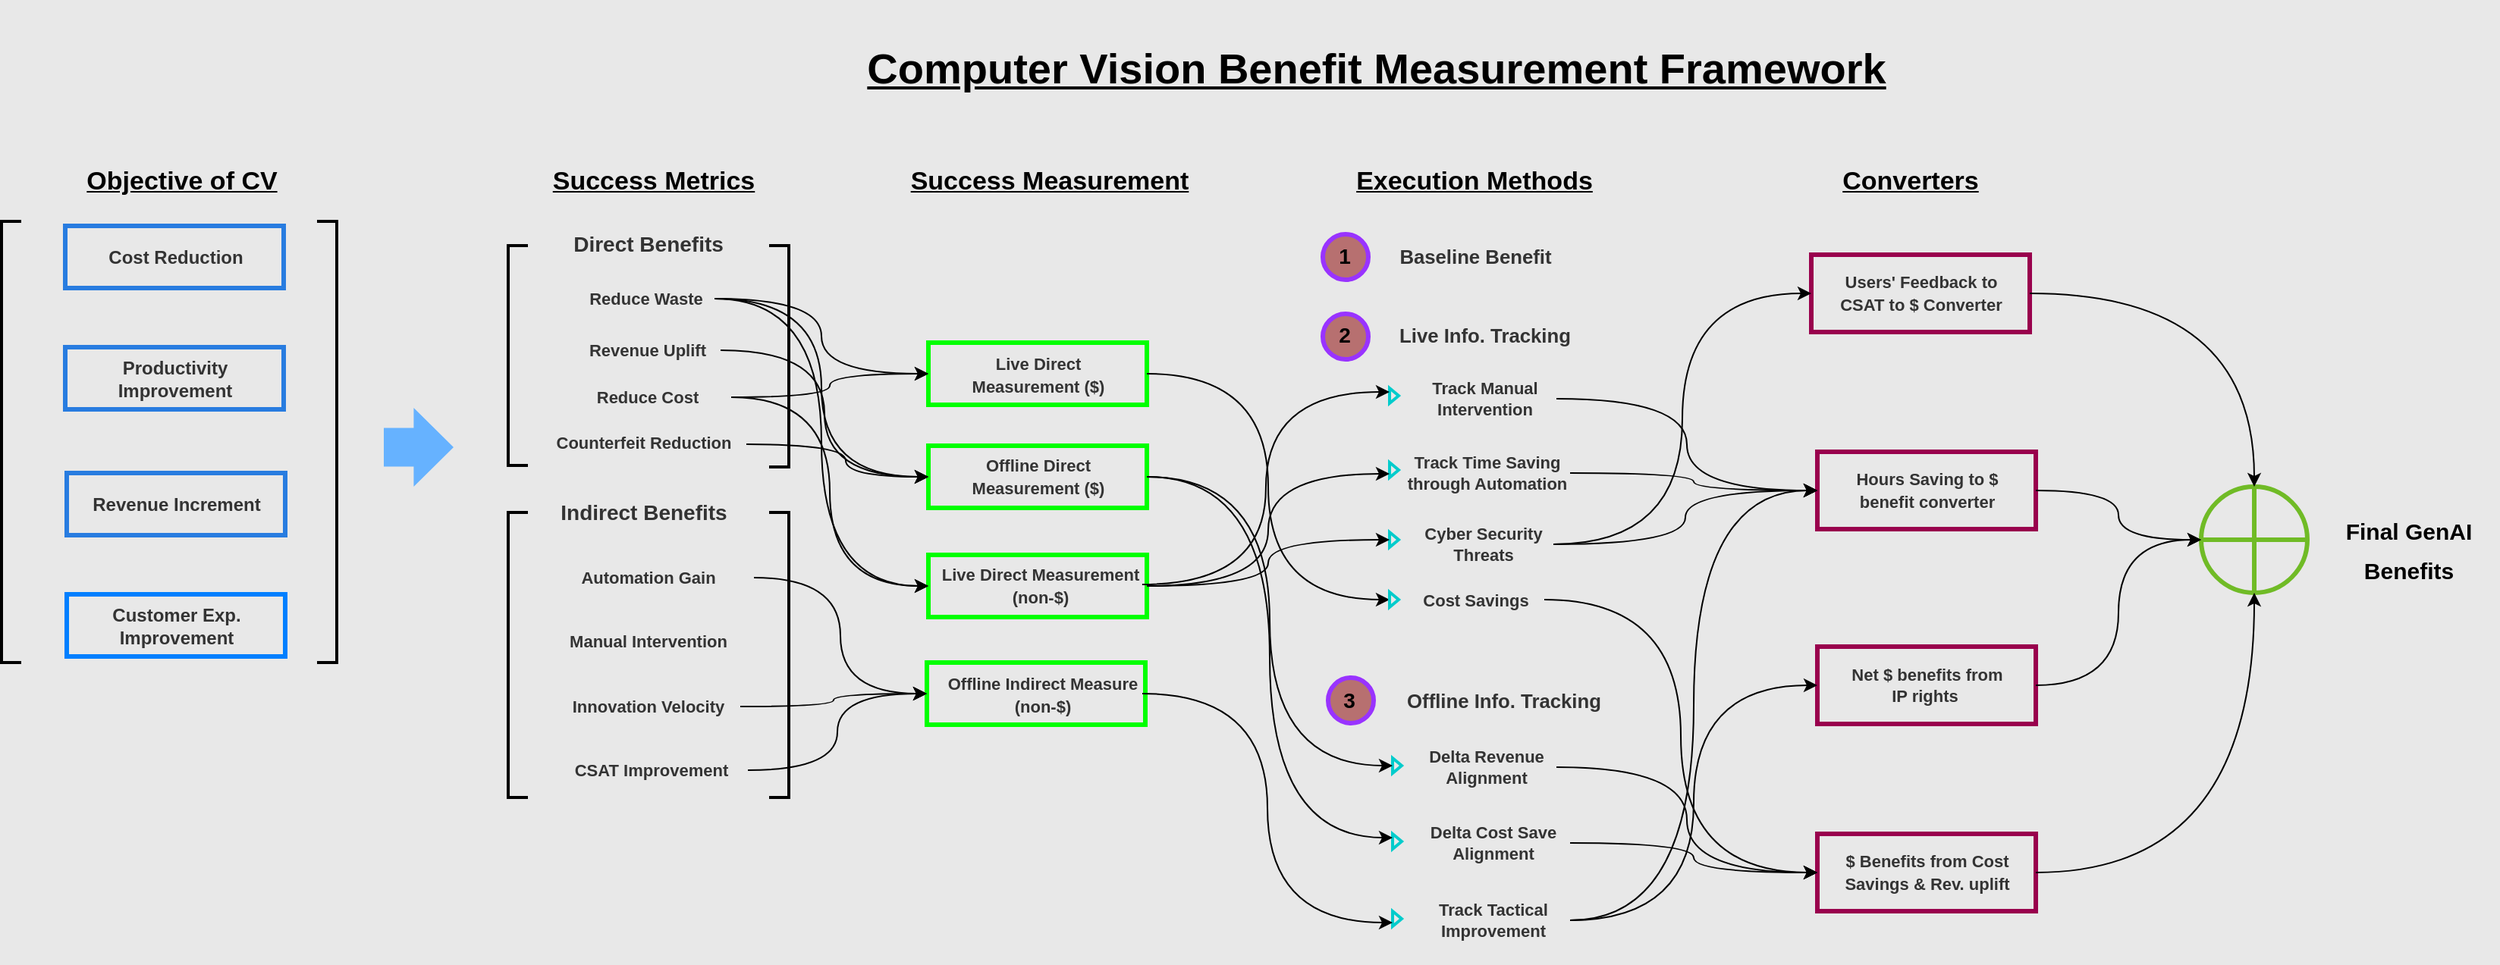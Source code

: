 <mxfile version="28.2.0">
  <diagram name="Page-1" id="OKO1WNVuiHA24uirFd6W">
    <mxGraphModel dx="868" dy="455" grid="0" gridSize="10" guides="1" tooltips="1" connect="1" arrows="1" fold="1" page="1" pageScale="1" pageWidth="4681" pageHeight="3300" background="#E8E8E8" math="0" shadow="0">
      <root>
        <mxCell id="0" />
        <mxCell id="1" parent="0" />
        <mxCell id="Pjm44x9L5e39kdIj_LCA-42" value="" style="rounded=0;whiteSpace=wrap;html=1;fillColor=none;strokeColor=light-dark(#00FF00,#008F00);strokeWidth=3;" parent="1" vertex="1">
          <mxGeometry x="679" y="1675" width="144" height="41" as="geometry" />
        </mxCell>
        <mxCell id="Pjm44x9L5e39kdIj_LCA-7" value="" style="group" parent="1" vertex="1" connectable="0">
          <mxGeometry x="110" y="1598" width="144" height="41" as="geometry" />
        </mxCell>
        <mxCell id="Pjm44x9L5e39kdIj_LCA-1" value="" style="rounded=0;whiteSpace=wrap;html=1;fillColor=none;strokeColor=light-dark(#287ce0, #008F00);strokeWidth=3;" parent="Pjm44x9L5e39kdIj_LCA-7" vertex="1">
          <mxGeometry width="144" height="41" as="geometry" />
        </mxCell>
        <mxCell id="Pjm44x9L5e39kdIj_LCA-3" value="&lt;h4&gt;&lt;font style=&quot;color: rgb(51, 51, 51);&quot;&gt;&lt;b&gt;Cost Reduction&lt;/b&gt;&lt;/font&gt;&lt;/h4&gt;" style="text;html=1;align=center;verticalAlign=middle;whiteSpace=wrap;rounded=0;" parent="Pjm44x9L5e39kdIj_LCA-7" vertex="1">
          <mxGeometry x="10" y="5.5" width="125.5" height="30" as="geometry" />
        </mxCell>
        <mxCell id="Pjm44x9L5e39kdIj_LCA-8" value="" style="group" parent="1" vertex="1" connectable="0">
          <mxGeometry x="110" y="1678" width="144" height="41" as="geometry" />
        </mxCell>
        <mxCell id="Pjm44x9L5e39kdIj_LCA-5" value="" style="rounded=0;whiteSpace=wrap;html=1;fillColor=none;strokeColor=light-dark(#287ce0, #008F00);strokeWidth=3;" parent="Pjm44x9L5e39kdIj_LCA-8" vertex="1">
          <mxGeometry width="144" height="41" as="geometry" />
        </mxCell>
        <mxCell id="Pjm44x9L5e39kdIj_LCA-6" value="&lt;h4&gt;&lt;font style=&quot;color: rgb(51, 51, 51);&quot;&gt;&lt;b style=&quot;&quot;&gt;Productivity Improvement&lt;/b&gt;&lt;/font&gt;&lt;/h4&gt;" style="text;html=1;align=center;verticalAlign=middle;whiteSpace=wrap;rounded=0;" parent="Pjm44x9L5e39kdIj_LCA-8" vertex="1">
          <mxGeometry x="15.5" y="5.5" width="113" height="30" as="geometry" />
        </mxCell>
        <mxCell id="Pjm44x9L5e39kdIj_LCA-12" value="" style="group" parent="1" vertex="1" connectable="0">
          <mxGeometry x="111" y="1761" width="144" height="41" as="geometry" />
        </mxCell>
        <mxCell id="Pjm44x9L5e39kdIj_LCA-13" value="" style="rounded=0;whiteSpace=wrap;html=1;fillColor=none;strokeColor=light-dark(#287ce0, #008F00);strokeWidth=3;" parent="Pjm44x9L5e39kdIj_LCA-12" vertex="1">
          <mxGeometry width="144" height="41" as="geometry" />
        </mxCell>
        <mxCell id="Pjm44x9L5e39kdIj_LCA-14" value="&lt;h4&gt;&lt;font style=&quot;color: rgb(51, 51, 51);&quot;&gt;&lt;b style=&quot;&quot;&gt;Revenue Increment&lt;/b&gt;&lt;/font&gt;&lt;/h4&gt;" style="text;html=1;align=center;verticalAlign=middle;whiteSpace=wrap;rounded=0;" parent="Pjm44x9L5e39kdIj_LCA-12" vertex="1">
          <mxGeometry x="15.5" y="5.5" width="113" height="30" as="geometry" />
        </mxCell>
        <mxCell id="Pjm44x9L5e39kdIj_LCA-15" value="" style="group" parent="1" vertex="1" connectable="0">
          <mxGeometry x="111" y="1841" width="144" height="41" as="geometry" />
        </mxCell>
        <mxCell id="Pjm44x9L5e39kdIj_LCA-16" value="" style="rounded=0;whiteSpace=wrap;html=1;fillColor=none;strokeColor=light-dark(#007FFF,#008F00);strokeWidth=3;" parent="Pjm44x9L5e39kdIj_LCA-15" vertex="1">
          <mxGeometry width="144" height="41" as="geometry" />
        </mxCell>
        <mxCell id="Pjm44x9L5e39kdIj_LCA-17" value="&lt;h4&gt;&lt;font style=&quot;color: rgb(51, 51, 51);&quot;&gt;&lt;b style=&quot;&quot;&gt;Customer Exp. Improvement&lt;/b&gt;&lt;/font&gt;&lt;/h4&gt;" style="text;html=1;align=center;verticalAlign=middle;whiteSpace=wrap;rounded=0;" parent="Pjm44x9L5e39kdIj_LCA-15" vertex="1">
          <mxGeometry x="15.5" y="5.5" width="113" height="30" as="geometry" />
        </mxCell>
        <mxCell id="Pjm44x9L5e39kdIj_LCA-18" value="" style="strokeWidth=2;html=1;shape=mxgraph.flowchart.annotation_1;align=left;pointerEvents=1;" parent="1" vertex="1">
          <mxGeometry x="68" y="1595" width="13" height="291" as="geometry" />
        </mxCell>
        <mxCell id="Pjm44x9L5e39kdIj_LCA-20" value="" style="strokeWidth=2;html=1;shape=mxgraph.flowchart.annotation_1;align=left;pointerEvents=1;direction=west;" parent="1" vertex="1">
          <mxGeometry x="276" y="1595" width="13" height="291" as="geometry" />
        </mxCell>
        <mxCell id="Pjm44x9L5e39kdIj_LCA-22" value="&lt;b&gt;Objective of CV&lt;/b&gt;" style="text;html=1;align=center;verticalAlign=middle;whiteSpace=wrap;rounded=0;fontSize=17;fontStyle=4" parent="1" vertex="1">
          <mxGeometry x="83" y="1554" width="208" height="30" as="geometry" />
        </mxCell>
        <mxCell id="Pjm44x9L5e39kdIj_LCA-23" value="&lt;h4&gt;&lt;font style=&quot;color: rgb(51, 51, 51);&quot;&gt;&lt;b&gt;Direct Benefits&lt;/b&gt;&lt;/font&gt;&lt;/h4&gt;" style="text;html=1;align=center;verticalAlign=middle;whiteSpace=wrap;rounded=0;fontSize=14;" parent="1" vertex="1">
          <mxGeometry x="425" y="1595" width="139" height="30" as="geometry" />
        </mxCell>
        <mxCell id="Pjm44x9L5e39kdIj_LCA-24" value="&lt;b&gt;Success Metrics&lt;/b&gt;" style="text;html=1;align=center;verticalAlign=middle;whiteSpace=wrap;rounded=0;fontSize=17;fontStyle=4" parent="1" vertex="1">
          <mxGeometry x="394" y="1554" width="208" height="30" as="geometry" />
        </mxCell>
        <mxCell id="Pjm44x9L5e39kdIj_LCA-25" value="" style="strokeWidth=2;html=1;shape=mxgraph.flowchart.annotation_1;align=left;pointerEvents=1;" parent="1" vertex="1">
          <mxGeometry x="402" y="1611" width="13" height="145" as="geometry" />
        </mxCell>
        <mxCell id="Pjm44x9L5e39kdIj_LCA-26" value="" style="strokeWidth=2;html=1;shape=mxgraph.flowchart.annotation_1;align=left;pointerEvents=1;direction=west;" parent="1" vertex="1">
          <mxGeometry x="574" y="1611" width="13" height="146" as="geometry" />
        </mxCell>
        <mxCell id="Pjm44x9L5e39kdIj_LCA-75" style="edgeStyle=orthogonalEdgeStyle;curved=1;rounded=0;orthogonalLoop=1;jettySize=auto;html=1;exitX=1;exitY=0.5;exitDx=0;exitDy=0;entryX=0;entryY=0.5;entryDx=0;entryDy=0;" parent="1" source="Pjm44x9L5e39kdIj_LCA-27" target="Pjm44x9L5e39kdIj_LCA-42" edge="1">
          <mxGeometry relative="1" as="geometry" />
        </mxCell>
        <mxCell id="Pjm44x9L5e39kdIj_LCA-27" value="&lt;h5&gt;&lt;font style=&quot;color: rgb(51, 51, 51); font-size: 11px;&quot;&gt;&lt;b style=&quot;&quot;&gt;Reduce Waste&lt;/b&gt;&lt;/font&gt;&lt;/h5&gt;" style="text;html=1;align=center;verticalAlign=middle;whiteSpace=wrap;rounded=0;fontSize=14;" parent="1" vertex="1">
          <mxGeometry x="448" y="1631" width="90" height="30" as="geometry" />
        </mxCell>
        <mxCell id="Pjm44x9L5e39kdIj_LCA-28" value="&lt;h5&gt;&lt;font style=&quot;color: rgb(51, 51, 51); font-size: 11px;&quot;&gt;&lt;b style=&quot;&quot;&gt;Revenue Uplift&lt;/b&gt;&lt;/font&gt;&lt;/h5&gt;" style="text;html=1;align=center;verticalAlign=middle;whiteSpace=wrap;rounded=0;fontSize=14;fontFamily=Helvetica;fontColor=default;" parent="1" vertex="1">
          <mxGeometry x="446" y="1665" width="96" height="30" as="geometry" />
        </mxCell>
        <mxCell id="Pjm44x9L5e39kdIj_LCA-29" value="&lt;h5&gt;&lt;font style=&quot;color: rgb(51, 51, 51); font-size: 11px;&quot;&gt;&lt;b style=&quot;&quot;&gt;Reduce Cost&lt;/b&gt;&lt;/font&gt;&lt;/h5&gt;" style="text;html=1;align=center;verticalAlign=middle;whiteSpace=wrap;rounded=0;fontSize=12;" parent="1" vertex="1">
          <mxGeometry x="439" y="1701" width="110" height="20" as="geometry" />
        </mxCell>
        <mxCell id="Pjm44x9L5e39kdIj_LCA-30" value="&lt;h4&gt;&lt;font style=&quot;color: rgb(51, 51, 51);&quot;&gt;&lt;b&gt;Indirect Benefits&lt;/b&gt;&lt;/font&gt;&lt;/h4&gt;" style="text;html=1;align=center;verticalAlign=middle;whiteSpace=wrap;rounded=0;fontSize=14;" parent="1" vertex="1">
          <mxGeometry x="422" y="1772" width="139" height="30" as="geometry" />
        </mxCell>
        <mxCell id="Pjm44x9L5e39kdIj_LCA-31" value="" style="strokeWidth=2;html=1;shape=mxgraph.flowchart.annotation_1;align=left;pointerEvents=1;" parent="1" vertex="1">
          <mxGeometry x="402" y="1787" width="13" height="188" as="geometry" />
        </mxCell>
        <mxCell id="Pjm44x9L5e39kdIj_LCA-32" value="" style="strokeWidth=2;html=1;shape=mxgraph.flowchart.annotation_1;align=left;pointerEvents=1;direction=west;" parent="1" vertex="1">
          <mxGeometry x="574" y="1787" width="13" height="188" as="geometry" />
        </mxCell>
        <mxCell id="Pjm44x9L5e39kdIj_LCA-33" value="&lt;h5&gt;&lt;font style=&quot;color: rgb(51, 51, 51); font-size: 11px;&quot;&gt;&lt;b style=&quot;&quot;&gt;Automation Gain&lt;/b&gt;&lt;/font&gt;&lt;/h5&gt;" style="text;html=1;align=center;verticalAlign=middle;whiteSpace=wrap;rounded=0;fontSize=12;" parent="1" vertex="1">
          <mxGeometry x="425" y="1815" width="139" height="30" as="geometry" />
        </mxCell>
        <mxCell id="Pjm44x9L5e39kdIj_LCA-34" value="&lt;h5&gt;&lt;font style=&quot;color: rgb(51, 51, 51); font-size: 11px;&quot;&gt;&lt;b&gt;Manual Intervention&lt;/b&gt;&lt;/font&gt;&lt;/h5&gt;" style="text;html=1;align=center;verticalAlign=middle;whiteSpace=wrap;rounded=0;fontSize=12;" parent="1" vertex="1">
          <mxGeometry x="425" y="1857" width="139" height="30" as="geometry" />
        </mxCell>
        <mxCell id="Pjm44x9L5e39kdIj_LCA-35" value="&lt;h5&gt;&lt;font style=&quot;color: rgb(51, 51, 51); font-size: 11px;&quot;&gt;&lt;b style=&quot;&quot;&gt;Innovation Velocity&lt;/b&gt;&lt;/font&gt;&lt;/h5&gt;" style="text;html=1;align=center;verticalAlign=middle;whiteSpace=wrap;rounded=0;fontSize=12;" parent="1" vertex="1">
          <mxGeometry x="434" y="1900" width="121" height="30" as="geometry" />
        </mxCell>
        <mxCell id="Pjm44x9L5e39kdIj_LCA-38" value="&lt;h5&gt;&lt;font style=&quot;color: rgb(51, 51, 51); font-size: 11px;&quot;&gt;&lt;b style=&quot;&quot;&gt;CSAT Improvement&lt;/b&gt;&lt;/font&gt;&lt;/h5&gt;" style="text;html=1;align=center;verticalAlign=middle;whiteSpace=wrap;rounded=0;fontSize=12;" parent="1" vertex="1">
          <mxGeometry x="433" y="1942" width="127" height="30" as="geometry" />
        </mxCell>
        <mxCell id="Pjm44x9L5e39kdIj_LCA-40" value="&lt;b&gt;Success Measurement&lt;/b&gt;" style="text;html=1;align=center;verticalAlign=middle;whiteSpace=wrap;rounded=0;fontSize=17;fontStyle=4" parent="1" vertex="1">
          <mxGeometry x="655" y="1554" width="208" height="30" as="geometry" />
        </mxCell>
        <mxCell id="Pjm44x9L5e39kdIj_LCA-41" value="" style="group" parent="1" vertex="1" connectable="0">
          <mxGeometry x="679" y="1675" width="144" height="41" as="geometry" />
        </mxCell>
        <mxCell id="Pjm44x9L5e39kdIj_LCA-43" value="&lt;h4&gt;&lt;font style=&quot;color: rgb(51, 51, 51); font-size: 11px;&quot;&gt;&lt;b&gt;Live Direct Measurement ($)&lt;/b&gt;&lt;/font&gt;&lt;/h4&gt;" style="text;html=1;align=center;verticalAlign=middle;whiteSpace=wrap;rounded=0;" parent="Pjm44x9L5e39kdIj_LCA-41" vertex="1">
          <mxGeometry x="15.5" y="5.5" width="113" height="30" as="geometry" />
        </mxCell>
        <mxCell id="Pjm44x9L5e39kdIj_LCA-48" value="" style="rounded=0;whiteSpace=wrap;html=1;fillColor=none;strokeColor=light-dark(#00FF00,#008F00);strokeWidth=3;" parent="1" vertex="1">
          <mxGeometry x="679" y="1743" width="144" height="41" as="geometry" />
        </mxCell>
        <mxCell id="Pjm44x9L5e39kdIj_LCA-49" value="" style="group" parent="1" vertex="1" connectable="0">
          <mxGeometry x="679" y="1742" width="144" height="41" as="geometry" />
        </mxCell>
        <mxCell id="Pjm44x9L5e39kdIj_LCA-50" value="&lt;h4&gt;&lt;font style=&quot;color: rgb(51, 51, 51); font-size: 11px;&quot;&gt;&lt;b&gt;Offline Direct Measurement ($)&lt;/b&gt;&lt;/font&gt;&lt;/h4&gt;" style="text;html=1;align=center;verticalAlign=middle;whiteSpace=wrap;rounded=0;" parent="Pjm44x9L5e39kdIj_LCA-49" vertex="1">
          <mxGeometry x="15.5" y="5.5" width="113" height="30" as="geometry" />
        </mxCell>
        <mxCell id="Pjm44x9L5e39kdIj_LCA-62" value="" style="rounded=0;whiteSpace=wrap;html=1;fillColor=none;strokeColor=light-dark(#00FF00,#008F00);strokeWidth=3;" parent="1" vertex="1">
          <mxGeometry x="679" y="1815" width="144" height="41" as="geometry" />
        </mxCell>
        <mxCell id="Pjm44x9L5e39kdIj_LCA-63" value="" style="group" parent="1" vertex="1" connectable="0">
          <mxGeometry x="675" y="1814" width="147" height="41" as="geometry" />
        </mxCell>
        <mxCell id="Pjm44x9L5e39kdIj_LCA-64" value="&lt;h4&gt;&lt;font style=&quot;color: rgb(51, 51, 51); font-size: 11px;&quot;&gt;&lt;b&gt;Live Direct Measurement (non-$)&lt;/b&gt;&lt;/font&gt;&lt;/h4&gt;" style="text;html=1;align=center;verticalAlign=middle;whiteSpace=wrap;rounded=0;" parent="Pjm44x9L5e39kdIj_LCA-63" vertex="1">
          <mxGeometry x="11.229" y="5.5" width="133.729" height="30" as="geometry" />
        </mxCell>
        <mxCell id="Pjm44x9L5e39kdIj_LCA-76" style="edgeStyle=orthogonalEdgeStyle;curved=1;rounded=0;orthogonalLoop=1;jettySize=auto;html=1;exitX=1;exitY=0.5;exitDx=0;exitDy=0;entryX=0;entryY=0.5;entryDx=0;entryDy=0;" parent="1" source="Pjm44x9L5e39kdIj_LCA-27" target="Pjm44x9L5e39kdIj_LCA-48" edge="1">
          <mxGeometry relative="1" as="geometry">
            <mxPoint x="610" y="1652" as="sourcePoint" />
            <mxPoint x="753" y="1631" as="targetPoint" />
          </mxGeometry>
        </mxCell>
        <mxCell id="Pjm44x9L5e39kdIj_LCA-77" style="edgeStyle=orthogonalEdgeStyle;curved=1;rounded=0;orthogonalLoop=1;jettySize=auto;html=1;exitX=1;exitY=0.5;exitDx=0;exitDy=0;entryX=0;entryY=0.5;entryDx=0;entryDy=0;" parent="1" source="Pjm44x9L5e39kdIj_LCA-28" target="Pjm44x9L5e39kdIj_LCA-48" edge="1">
          <mxGeometry relative="1" as="geometry">
            <mxPoint x="595" y="1713" as="sourcePoint" />
            <mxPoint x="678" y="1688" as="targetPoint" />
          </mxGeometry>
        </mxCell>
        <mxCell id="Pjm44x9L5e39kdIj_LCA-79" style="edgeStyle=orthogonalEdgeStyle;curved=1;rounded=0;orthogonalLoop=1;jettySize=auto;html=1;exitX=1;exitY=0.5;exitDx=0;exitDy=0;entryX=0;entryY=0.5;entryDx=0;entryDy=0;" parent="1" source="Pjm44x9L5e39kdIj_LCA-29" target="Pjm44x9L5e39kdIj_LCA-62" edge="1">
          <mxGeometry relative="1" as="geometry">
            <mxPoint x="510.25" y="1746" as="sourcePoint" />
            <mxPoint x="650.25" y="1758" as="targetPoint" />
          </mxGeometry>
        </mxCell>
        <mxCell id="Pjm44x9L5e39kdIj_LCA-81" style="edgeStyle=orthogonalEdgeStyle;curved=1;rounded=0;orthogonalLoop=1;jettySize=auto;html=1;exitX=1;exitY=0.5;exitDx=0;exitDy=0;entryX=0;entryY=0.5;entryDx=0;entryDy=0;" parent="1" source="Pjm44x9L5e39kdIj_LCA-29" target="Pjm44x9L5e39kdIj_LCA-42" edge="1">
          <mxGeometry relative="1" as="geometry">
            <mxPoint x="511" y="1769" as="sourcePoint" />
            <mxPoint x="641" y="1818" as="targetPoint" />
          </mxGeometry>
        </mxCell>
        <mxCell id="Pjm44x9L5e39kdIj_LCA-84" style="edgeStyle=orthogonalEdgeStyle;curved=1;rounded=0;orthogonalLoop=1;jettySize=auto;html=1;exitX=1;exitY=0.5;exitDx=0;exitDy=0;entryX=0;entryY=0.5;entryDx=0;entryDy=0;" parent="1" source="Pjm44x9L5e39kdIj_LCA-33" target="Pjm44x9L5e39kdIj_LCA-86" edge="1">
          <mxGeometry relative="1" as="geometry">
            <mxPoint x="603" y="1804" as="sourcePoint" />
            <mxPoint x="724" y="1813" as="targetPoint" />
          </mxGeometry>
        </mxCell>
        <mxCell id="Pjm44x9L5e39kdIj_LCA-86" value="" style="rounded=0;whiteSpace=wrap;html=1;fillColor=none;strokeColor=light-dark(#00FF00,#008F00);strokeWidth=3;" parent="1" vertex="1">
          <mxGeometry x="678" y="1886" width="144" height="41" as="geometry" />
        </mxCell>
        <mxCell id="Pjm44x9L5e39kdIj_LCA-87" value="" style="group" parent="1" vertex="1" connectable="0">
          <mxGeometry x="678" y="1886" width="144" height="41" as="geometry" />
        </mxCell>
        <mxCell id="Pjm44x9L5e39kdIj_LCA-88" value="&lt;h4&gt;&lt;font style=&quot;color: rgb(51, 51, 51); font-size: 11px;&quot;&gt;&lt;b&gt;Offline Indirect Measure (non-$)&lt;/b&gt;&lt;/font&gt;&lt;/h4&gt;" style="text;html=1;align=center;verticalAlign=middle;whiteSpace=wrap;rounded=0;" parent="Pjm44x9L5e39kdIj_LCA-87" vertex="1">
          <mxGeometry x="11" y="5.5" width="131" height="30" as="geometry" />
        </mxCell>
        <mxCell id="Pjm44x9L5e39kdIj_LCA-89" style="edgeStyle=orthogonalEdgeStyle;curved=1;rounded=0;orthogonalLoop=1;jettySize=auto;html=1;entryX=0;entryY=0.5;entryDx=0;entryDy=0;exitX=1;exitY=0.5;exitDx=0;exitDy=0;" parent="1" source="Pjm44x9L5e39kdIj_LCA-35" target="Pjm44x9L5e39kdIj_LCA-86" edge="1">
          <mxGeometry relative="1" as="geometry">
            <mxPoint x="580" y="1911" as="sourcePoint" />
            <mxPoint x="688" y="1988" as="targetPoint" />
          </mxGeometry>
        </mxCell>
        <mxCell id="Pjm44x9L5e39kdIj_LCA-90" style="edgeStyle=orthogonalEdgeStyle;curved=1;rounded=0;orthogonalLoop=1;jettySize=auto;html=1;entryX=0;entryY=0.5;entryDx=0;entryDy=0;exitX=1;exitY=0.5;exitDx=0;exitDy=0;" parent="1" source="Pjm44x9L5e39kdIj_LCA-38" target="Pjm44x9L5e39kdIj_LCA-86" edge="1">
          <mxGeometry relative="1" as="geometry">
            <mxPoint x="626" y="1939" as="sourcePoint" />
            <mxPoint x="756" y="2002" as="targetPoint" />
          </mxGeometry>
        </mxCell>
        <mxCell id="Pjm44x9L5e39kdIj_LCA-91" value="&lt;b&gt;Execution Methods&lt;/b&gt;" style="text;html=1;align=center;verticalAlign=middle;whiteSpace=wrap;rounded=0;fontSize=17;fontStyle=4" parent="1" vertex="1">
          <mxGeometry x="935" y="1554" width="208" height="30" as="geometry" />
        </mxCell>
        <mxCell id="Pjm44x9L5e39kdIj_LCA-94" value="&lt;h3&gt;&lt;font style=&quot;color: rgb(51, 51, 51);&quot;&gt;&lt;b&gt;Baseline Benefit&amp;nbsp;&lt;/b&gt;&lt;/font&gt;&lt;/h3&gt;" style="text;html=1;align=center;verticalAlign=middle;whiteSpace=wrap;rounded=0;fontSize=11;" parent="1" vertex="1">
          <mxGeometry x="978" y="1602.5" width="127" height="30" as="geometry" />
        </mxCell>
        <mxCell id="Pjm44x9L5e39kdIj_LCA-92" value="" style="strokeWidth=3;html=1;shape=mxgraph.flowchart.start_2;whiteSpace=wrap;strokeColor=light-dark(#9933FF,#EDEDED);fillColor=light-dark(#b77070, #ededed);container=0;" parent="1" vertex="1">
          <mxGeometry x="939" y="1603.5" width="30" height="30" as="geometry" />
        </mxCell>
        <mxCell id="Pjm44x9L5e39kdIj_LCA-93" value="&lt;h2&gt;&lt;font style=&quot;font-size: 14px;&quot;&gt;1&lt;/font&gt;&lt;/h2&gt;" style="text;html=1;align=center;verticalAlign=middle;whiteSpace=wrap;rounded=0;container=0;" parent="1" vertex="1">
          <mxGeometry x="942.5" y="1606" width="21" height="21" as="geometry" />
        </mxCell>
        <mxCell id="Pjm44x9L5e39kdIj_LCA-96" value="&lt;h3&gt;&lt;font style=&quot;color: rgb(51, 51, 51);&quot;&gt;&lt;b&gt;Live Info. Tracking&lt;/b&gt;&lt;/font&gt;&lt;/h3&gt;" style="text;html=1;align=center;verticalAlign=middle;whiteSpace=wrap;rounded=0;fontSize=11;" parent="1" vertex="1">
          <mxGeometry x="978" y="1655" width="136" height="30" as="geometry" />
        </mxCell>
        <mxCell id="Pjm44x9L5e39kdIj_LCA-97" value="" style="strokeWidth=3;html=1;shape=mxgraph.flowchart.start_2;whiteSpace=wrap;strokeColor=light-dark(#9933FF,#EDEDED);fillColor=light-dark(#b77070, #ededed);container=0;" parent="1" vertex="1">
          <mxGeometry x="939" y="1656" width="30" height="30" as="geometry" />
        </mxCell>
        <mxCell id="Pjm44x9L5e39kdIj_LCA-98" value="&lt;h2&gt;&lt;font style=&quot;font-size: 14px;&quot;&gt;2&lt;/font&gt;&lt;/h2&gt;" style="text;html=1;align=center;verticalAlign=middle;whiteSpace=wrap;rounded=0;container=0;" parent="1" vertex="1">
          <mxGeometry x="942.5" y="1658.5" width="21" height="21" as="geometry" />
        </mxCell>
        <mxCell id="Pjm44x9L5e39kdIj_LCA-100" value="" style="triangle;whiteSpace=wrap;html=1;strokeWidth=2;strokeColor=#00CCCC;fillColor=none;" parent="1" vertex="1">
          <mxGeometry x="983" y="1705" width="6" height="10" as="geometry" />
        </mxCell>
        <mxCell id="Pjm44x9L5e39kdIj_LCA-101" value="&lt;h5&gt;&lt;font style=&quot;color: rgb(51, 51, 51); font-size: 11px;&quot;&gt;&lt;b style=&quot;&quot;&gt;Track Manual Intervention&lt;/b&gt;&lt;/font&gt;&lt;/h5&gt;" style="text;html=1;align=center;verticalAlign=middle;whiteSpace=wrap;rounded=0;fontSize=11;" parent="1" vertex="1">
          <mxGeometry x="999" y="1700" width="94" height="24" as="geometry" />
        </mxCell>
        <mxCell id="Pjm44x9L5e39kdIj_LCA-103" value="" style="triangle;whiteSpace=wrap;html=1;strokeWidth=2;strokeColor=#00CCCC;fillColor=none;" parent="1" vertex="1">
          <mxGeometry x="983" y="1754" width="6" height="10" as="geometry" />
        </mxCell>
        <mxCell id="Pjm44x9L5e39kdIj_LCA-104" value="&lt;h5&gt;&lt;font style=&quot;color: rgb(51, 51, 51); font-size: 11px;&quot;&gt;&lt;b style=&quot;&quot;&gt;Track Time Saving through Automation&lt;/b&gt;&lt;/font&gt;&lt;/h5&gt;" style="text;html=1;align=center;verticalAlign=middle;whiteSpace=wrap;rounded=0;fontSize=11;" parent="1" vertex="1">
          <mxGeometry x="993" y="1749" width="109" height="24" as="geometry" />
        </mxCell>
        <mxCell id="DvH0oKD77Us_AZ8ZDjh3-1" value="" style="triangle;whiteSpace=wrap;html=1;strokeWidth=2;strokeColor=#00CCCC;fillColor=none;" parent="1" vertex="1">
          <mxGeometry x="983" y="1800" width="6" height="10" as="geometry" />
        </mxCell>
        <mxCell id="DvH0oKD77Us_AZ8ZDjh3-2" value="&lt;h5&gt;&lt;font style=&quot;color: rgb(51, 51, 51); font-size: 11px;&quot;&gt;&lt;b style=&quot;&quot;&gt;Cyber Security Threats&lt;/b&gt;&lt;/font&gt;&lt;/h5&gt;" style="text;html=1;align=center;verticalAlign=middle;whiteSpace=wrap;rounded=0;fontSize=11;" parent="1" vertex="1">
          <mxGeometry x="999" y="1796" width="92" height="24" as="geometry" />
        </mxCell>
        <mxCell id="DvH0oKD77Us_AZ8ZDjh3-3" value="&lt;h3&gt;&lt;font style=&quot;color: rgb(51, 51, 51);&quot;&gt;&lt;b&gt;Offline Info. Tracking&lt;/b&gt;&lt;/font&gt;&lt;/h3&gt;" style="text;html=1;align=center;verticalAlign=middle;whiteSpace=wrap;rounded=0;fontSize=11;" parent="1" vertex="1">
          <mxGeometry x="981.5" y="1896" width="152.5" height="30" as="geometry" />
        </mxCell>
        <mxCell id="DvH0oKD77Us_AZ8ZDjh3-4" value="" style="strokeWidth=3;html=1;shape=mxgraph.flowchart.start_2;whiteSpace=wrap;strokeColor=light-dark(#9933FF,#EDEDED);fillColor=light-dark(#b77070, #ededed);container=0;" parent="1" vertex="1">
          <mxGeometry x="942.5" y="1896" width="30" height="30" as="geometry" />
        </mxCell>
        <mxCell id="DvH0oKD77Us_AZ8ZDjh3-5" value="&lt;h2&gt;&lt;font style=&quot;font-size: 14px;&quot;&gt;3&lt;/font&gt;&lt;/h2&gt;" style="text;html=1;align=center;verticalAlign=middle;whiteSpace=wrap;rounded=0;container=0;" parent="1" vertex="1">
          <mxGeometry x="946" y="1899.5" width="21" height="21" as="geometry" />
        </mxCell>
        <mxCell id="DvH0oKD77Us_AZ8ZDjh3-8" value="" style="triangle;whiteSpace=wrap;html=1;strokeWidth=2;strokeColor=#00CCCC;fillColor=none;" parent="1" vertex="1">
          <mxGeometry x="985" y="1949" width="6" height="10" as="geometry" />
        </mxCell>
        <mxCell id="DvH0oKD77Us_AZ8ZDjh3-9" value="&lt;h5&gt;&lt;font style=&quot;color: rgb(51, 51, 51); font-size: 11px;&quot;&gt;&lt;b style=&quot;&quot;&gt;Delta Revenue Alignment&lt;/b&gt;&lt;/font&gt;&lt;/h5&gt;" style="text;html=1;align=center;verticalAlign=middle;whiteSpace=wrap;rounded=0;fontSize=11;" parent="1" vertex="1">
          <mxGeometry x="1001" y="1943" width="92" height="24" as="geometry" />
        </mxCell>
        <mxCell id="DvH0oKD77Us_AZ8ZDjh3-10" value="" style="triangle;whiteSpace=wrap;html=1;strokeWidth=2;strokeColor=#00CCCC;fillColor=none;" parent="1" vertex="1">
          <mxGeometry x="985" y="1999" width="6" height="10" as="geometry" />
        </mxCell>
        <mxCell id="DvH0oKD77Us_AZ8ZDjh3-11" value="&lt;h5&gt;&lt;font style=&quot;color: rgb(51, 51, 51); font-size: 11px;&quot;&gt;&lt;b style=&quot;&quot;&gt;Delta Cost Save Alignment&lt;/b&gt;&lt;/font&gt;&lt;/h5&gt;" style="text;html=1;align=center;verticalAlign=middle;whiteSpace=wrap;rounded=0;fontSize=11;" parent="1" vertex="1">
          <mxGeometry x="1001" y="1993" width="101" height="24" as="geometry" />
        </mxCell>
        <mxCell id="DvH0oKD77Us_AZ8ZDjh3-12" value="&lt;b&gt;Converters&lt;/b&gt;" style="text;html=1;align=center;verticalAlign=middle;whiteSpace=wrap;rounded=0;fontSize=17;fontStyle=4" parent="1" vertex="1">
          <mxGeometry x="1234" y="1554" width="185" height="30" as="geometry" />
        </mxCell>
        <mxCell id="DvH0oKD77Us_AZ8ZDjh3-14" style="edgeStyle=orthogonalEdgeStyle;curved=1;rounded=0;orthogonalLoop=1;jettySize=auto;html=1;exitX=1;exitY=0.5;exitDx=0;exitDy=0;entryX=0;entryY=0.5;entryDx=0;entryDy=0;" parent="1" source="Pjm44x9L5e39kdIj_LCA-42" target="DvH0oKD77Us_AZ8ZDjh3-15" edge="1">
          <mxGeometry relative="1" as="geometry">
            <mxPoint x="795.53" y="1780.26" as="sourcePoint" />
            <mxPoint x="938.53" y="1759.26" as="targetPoint" />
          </mxGeometry>
        </mxCell>
        <mxCell id="DvH0oKD77Us_AZ8ZDjh3-15" value="" style="triangle;whiteSpace=wrap;html=1;strokeWidth=2;strokeColor=#00CCCC;fillColor=none;" parent="1" vertex="1">
          <mxGeometry x="983" y="1839.5" width="6" height="10" as="geometry" />
        </mxCell>
        <mxCell id="DvH0oKD77Us_AZ8ZDjh3-16" value="&lt;h5&gt;&lt;font style=&quot;color: rgb(51, 51, 51); font-size: 11px;&quot;&gt;&lt;b style=&quot;&quot;&gt;Cost Savings&lt;/b&gt;&lt;/font&gt;&lt;/h5&gt;" style="text;html=1;align=center;verticalAlign=middle;whiteSpace=wrap;rounded=0;fontSize=11;" parent="1" vertex="1">
          <mxGeometry x="995" y="1832.5" width="90" height="24" as="geometry" />
        </mxCell>
        <mxCell id="DvH0oKD77Us_AZ8ZDjh3-17" style="edgeStyle=orthogonalEdgeStyle;curved=1;rounded=0;orthogonalLoop=1;jettySize=auto;html=1;exitX=1;exitY=0.5;exitDx=0;exitDy=0;entryX=0;entryY=0.5;entryDx=0;entryDy=0;" parent="1" source="Pjm44x9L5e39kdIj_LCA-48" target="DvH0oKD77Us_AZ8ZDjh3-8" edge="1">
          <mxGeometry relative="1" as="geometry">
            <mxPoint x="874" y="1638" as="sourcePoint" />
            <mxPoint x="1028" y="1880" as="targetPoint" />
          </mxGeometry>
        </mxCell>
        <mxCell id="DvH0oKD77Us_AZ8ZDjh3-18" style="edgeStyle=orthogonalEdgeStyle;curved=1;rounded=0;orthogonalLoop=1;jettySize=auto;html=1;exitX=1;exitY=0.5;exitDx=0;exitDy=0;entryX=0;entryY=0.25;entryDx=0;entryDy=0;" parent="1" source="Pjm44x9L5e39kdIj_LCA-48" target="DvH0oKD77Us_AZ8ZDjh3-10" edge="1">
          <mxGeometry relative="1" as="geometry">
            <mxPoint x="790.44" y="1738.03" as="sourcePoint" />
            <mxPoint x="942.44" y="2091.03" as="targetPoint" />
          </mxGeometry>
        </mxCell>
        <mxCell id="DvH0oKD77Us_AZ8ZDjh3-19" style="edgeStyle=orthogonalEdgeStyle;curved=1;rounded=0;orthogonalLoop=1;jettySize=auto;html=1;exitX=1;exitY=0.5;exitDx=0;exitDy=0;entryX=0;entryY=0.5;entryDx=0;entryDy=0;" parent="1" source="Pjm44x9L5e39kdIj_LCA-62" target="DvH0oKD77Us_AZ8ZDjh3-1" edge="1">
          <mxGeometry relative="1" as="geometry">
            <mxPoint x="873" y="1805" as="sourcePoint" />
            <mxPoint x="916" y="1924" as="targetPoint" />
          </mxGeometry>
        </mxCell>
        <mxCell id="DvH0oKD77Us_AZ8ZDjh3-22" style="edgeStyle=orthogonalEdgeStyle;curved=1;rounded=0;orthogonalLoop=1;jettySize=auto;html=1;exitX=1;exitY=0.5;exitDx=0;exitDy=0;entryX=0;entryY=0.75;entryDx=0;entryDy=0;" parent="1" source="Pjm44x9L5e39kdIj_LCA-62" target="Pjm44x9L5e39kdIj_LCA-103" edge="1">
          <mxGeometry relative="1" as="geometry">
            <mxPoint x="815" y="1757" as="sourcePoint" />
            <mxPoint x="969" y="1814" as="targetPoint" />
          </mxGeometry>
        </mxCell>
        <mxCell id="DvH0oKD77Us_AZ8ZDjh3-23" style="edgeStyle=orthogonalEdgeStyle;curved=1;rounded=0;orthogonalLoop=1;jettySize=auto;html=1;exitX=1;exitY=0.5;exitDx=0;exitDy=0;entryX=0;entryY=0.25;entryDx=0;entryDy=0;" parent="1" source="Pjm44x9L5e39kdIj_LCA-64" target="Pjm44x9L5e39kdIj_LCA-100" edge="1">
          <mxGeometry relative="1" as="geometry">
            <mxPoint x="843" y="1991" as="sourcePoint" />
            <mxPoint x="997" y="2001" as="targetPoint" />
          </mxGeometry>
        </mxCell>
        <mxCell id="DvH0oKD77Us_AZ8ZDjh3-26" value="" style="triangle;whiteSpace=wrap;html=1;strokeWidth=2;strokeColor=#00CCCC;fillColor=none;" parent="1" vertex="1">
          <mxGeometry x="985" y="2050" width="6" height="10" as="geometry" />
        </mxCell>
        <mxCell id="DvH0oKD77Us_AZ8ZDjh3-27" value="&lt;h5&gt;&lt;font style=&quot;color: rgb(51, 51, 51); font-size: 11px;&quot;&gt;&lt;b style=&quot;&quot;&gt;Track Tactical Improvement&lt;/b&gt;&lt;/font&gt;&lt;/h5&gt;" style="text;html=1;align=center;verticalAlign=middle;whiteSpace=wrap;rounded=0;fontSize=11;" parent="1" vertex="1">
          <mxGeometry x="1001" y="2044" width="101" height="24" as="geometry" />
        </mxCell>
        <mxCell id="DvH0oKD77Us_AZ8ZDjh3-28" style="edgeStyle=orthogonalEdgeStyle;curved=1;rounded=0;orthogonalLoop=1;jettySize=auto;html=1;exitX=1;exitY=0.5;exitDx=0;exitDy=0;entryX=0;entryY=0.75;entryDx=0;entryDy=0;" parent="1" source="Pjm44x9L5e39kdIj_LCA-88" target="DvH0oKD77Us_AZ8ZDjh3-26" edge="1">
          <mxGeometry relative="1" as="geometry">
            <mxPoint x="929" y="1756" as="sourcePoint" />
            <mxPoint x="1078" y="2109" as="targetPoint" />
          </mxGeometry>
        </mxCell>
        <mxCell id="DvH0oKD77Us_AZ8ZDjh3-29" value="" style="rounded=0;whiteSpace=wrap;html=1;fillColor=none;strokeColor=light-dark(#99004d, #008F00);strokeWidth=3;" parent="1" vertex="1">
          <mxGeometry x="1261" y="1617" width="144" height="51" as="geometry" />
        </mxCell>
        <mxCell id="DvH0oKD77Us_AZ8ZDjh3-30" value="" style="group;strokeColor=light-dark(#99004d, #008F00);" parent="1" vertex="1" connectable="0">
          <mxGeometry x="1261" y="1617" width="144" height="51" as="geometry" />
        </mxCell>
        <mxCell id="DvH0oKD77Us_AZ8ZDjh3-31" value="&lt;h4&gt;&lt;font style=&quot;color: rgb(51, 51, 51); font-size: 11px;&quot;&gt;&lt;b&gt;Users&#39; Feedback to CSAT to $ Converter&lt;/b&gt;&lt;/font&gt;&lt;/h4&gt;" style="text;html=1;align=center;verticalAlign=middle;whiteSpace=wrap;rounded=0;" parent="DvH0oKD77Us_AZ8ZDjh3-30" vertex="1">
          <mxGeometry x="15.5" y="6.841" width="113" height="37.317" as="geometry" />
        </mxCell>
        <mxCell id="DvH0oKD77Us_AZ8ZDjh3-33" value="" style="rounded=0;whiteSpace=wrap;html=1;fillColor=none;strokeColor=light-dark(#99004D,#008F00);strokeWidth=3;" parent="1" vertex="1">
          <mxGeometry x="1265" y="1747" width="144" height="51" as="geometry" />
        </mxCell>
        <mxCell id="DvH0oKD77Us_AZ8ZDjh3-34" value="" style="group" parent="1" vertex="1" connectable="0">
          <mxGeometry x="1265" y="1747" width="144" height="51" as="geometry" />
        </mxCell>
        <mxCell id="DvH0oKD77Us_AZ8ZDjh3-35" value="&lt;h4&gt;&lt;font style=&quot;color: rgb(51, 51, 51); font-size: 11px;&quot;&gt;&lt;b&gt;Hours Saving to $ benefit converter&lt;/b&gt;&lt;/font&gt;&lt;/h4&gt;" style="text;html=1;align=center;verticalAlign=middle;whiteSpace=wrap;rounded=0;" parent="DvH0oKD77Us_AZ8ZDjh3-34" vertex="1">
          <mxGeometry x="15.5" y="6.841" width="113" height="37.317" as="geometry" />
        </mxCell>
        <mxCell id="DvH0oKD77Us_AZ8ZDjh3-36" value="" style="rounded=0;whiteSpace=wrap;html=1;fillColor=none;strokeColor=light-dark(#99004D,#008F00);strokeWidth=3;" parent="1" vertex="1">
          <mxGeometry x="1265" y="1875.5" width="144" height="51" as="geometry" />
        </mxCell>
        <mxCell id="DvH0oKD77Us_AZ8ZDjh3-37" value="" style="group" parent="1" vertex="1" connectable="0">
          <mxGeometry x="1265" y="1875.5" width="144" height="51" as="geometry" />
        </mxCell>
        <mxCell id="DvH0oKD77Us_AZ8ZDjh3-38" value="&lt;h5&gt;&lt;font color=&quot;#333333&quot;&gt;&lt;span style=&quot;font-size: 11px;&quot;&gt;&lt;b&gt;Net $ benefits from IP rights&amp;nbsp;&lt;/b&gt;&lt;/span&gt;&lt;/font&gt;&lt;/h5&gt;" style="text;html=1;align=center;verticalAlign=middle;whiteSpace=wrap;rounded=0;" parent="DvH0oKD77Us_AZ8ZDjh3-37" vertex="1">
          <mxGeometry x="15.5" y="6.841" width="113" height="37.317" as="geometry" />
        </mxCell>
        <mxCell id="DvH0oKD77Us_AZ8ZDjh3-39" value="" style="rounded=0;whiteSpace=wrap;html=1;fillColor=none;strokeColor=light-dark(#99004D,#008F00);strokeWidth=3;" parent="1" vertex="1">
          <mxGeometry x="1265" y="1999" width="144" height="51" as="geometry" />
        </mxCell>
        <mxCell id="DvH0oKD77Us_AZ8ZDjh3-40" value="" style="group" parent="1" vertex="1" connectable="0">
          <mxGeometry x="1265" y="1999" width="144" height="51" as="geometry" />
        </mxCell>
        <mxCell id="DvH0oKD77Us_AZ8ZDjh3-41" value="&lt;font color=&quot;#333333&quot;&gt;&lt;span style=&quot;font-size: 11px;&quot;&gt;&lt;b&gt;$ Benefits from Cost Savings &amp;amp; Rev. uplift&lt;/b&gt;&lt;/span&gt;&lt;/font&gt;" style="text;html=1;align=center;verticalAlign=middle;whiteSpace=wrap;rounded=0;" parent="DvH0oKD77Us_AZ8ZDjh3-40" vertex="1">
          <mxGeometry x="15.5" y="6.841" width="113" height="37.317" as="geometry" />
        </mxCell>
        <mxCell id="DvH0oKD77Us_AZ8ZDjh3-42" value="" style="verticalLabelPosition=bottom;verticalAlign=top;html=1;shape=mxgraph.flowchart.summing_function;fillColor=none;strokeColor=#70BB26;strokeWidth=3;" parent="1" vertex="1">
          <mxGeometry x="1518" y="1770" width="70" height="70" as="geometry" />
        </mxCell>
        <mxCell id="DvH0oKD77Us_AZ8ZDjh3-43" style="edgeStyle=orthogonalEdgeStyle;curved=1;rounded=0;orthogonalLoop=1;jettySize=auto;html=1;exitX=1;exitY=0.5;exitDx=0;exitDy=0;entryX=0.5;entryY=0;entryDx=0;entryDy=0;entryPerimeter=0;" parent="1" source="DvH0oKD77Us_AZ8ZDjh3-29" target="DvH0oKD77Us_AZ8ZDjh3-42" edge="1">
          <mxGeometry relative="1" as="geometry">
            <mxPoint x="1471" y="1637" as="sourcePoint" />
            <mxPoint x="1586" y="1762" as="targetPoint" />
          </mxGeometry>
        </mxCell>
        <mxCell id="DvH0oKD77Us_AZ8ZDjh3-44" style="edgeStyle=orthogonalEdgeStyle;curved=1;rounded=0;orthogonalLoop=1;jettySize=auto;html=1;exitX=1;exitY=0.5;exitDx=0;exitDy=0;entryX=0.5;entryY=1;entryDx=0;entryDy=0;entryPerimeter=0;" parent="1" source="DvH0oKD77Us_AZ8ZDjh3-39" target="DvH0oKD77Us_AZ8ZDjh3-42" edge="1">
          <mxGeometry relative="1" as="geometry">
            <mxPoint x="1493" y="1942" as="sourcePoint" />
            <mxPoint x="1641" y="2069" as="targetPoint" />
          </mxGeometry>
        </mxCell>
        <mxCell id="DvH0oKD77Us_AZ8ZDjh3-45" style="edgeStyle=orthogonalEdgeStyle;curved=1;rounded=0;orthogonalLoop=1;jettySize=auto;html=1;exitX=1;exitY=0.5;exitDx=0;exitDy=0;entryX=0;entryY=0.5;entryDx=0;entryDy=0;entryPerimeter=0;" parent="1" source="DvH0oKD77Us_AZ8ZDjh3-33" target="DvH0oKD77Us_AZ8ZDjh3-42" edge="1">
          <mxGeometry relative="1" as="geometry">
            <mxPoint x="1482" y="1649" as="sourcePoint" />
            <mxPoint x="1630" y="1776" as="targetPoint" />
          </mxGeometry>
        </mxCell>
        <mxCell id="DvH0oKD77Us_AZ8ZDjh3-46" style="edgeStyle=orthogonalEdgeStyle;curved=1;rounded=0;orthogonalLoop=1;jettySize=auto;html=1;exitX=1;exitY=0.5;exitDx=0;exitDy=0;entryX=0;entryY=0.5;entryDx=0;entryDy=0;entryPerimeter=0;" parent="1" source="DvH0oKD77Us_AZ8ZDjh3-36" target="DvH0oKD77Us_AZ8ZDjh3-42" edge="1">
          <mxGeometry relative="1" as="geometry">
            <mxPoint x="1478" y="1798" as="sourcePoint" />
            <mxPoint x="1452" y="1840" as="targetPoint" />
          </mxGeometry>
        </mxCell>
        <mxCell id="DvH0oKD77Us_AZ8ZDjh3-47" value="&lt;h2&gt;&lt;b&gt;&lt;font style=&quot;font-size: 15px;&quot;&gt;Final GenAI Benefits&lt;/font&gt;&lt;/b&gt;&lt;/h2&gt;" style="text;html=1;align=center;verticalAlign=middle;whiteSpace=wrap;rounded=0;fontSize=14;" parent="1" vertex="1">
          <mxGeometry x="1596" y="1795" width="118" height="30" as="geometry" />
        </mxCell>
        <mxCell id="DvH0oKD77Us_AZ8ZDjh3-48" style="edgeStyle=orthogonalEdgeStyle;curved=1;rounded=0;orthogonalLoop=1;jettySize=auto;html=1;exitX=1;exitY=0.5;exitDx=0;exitDy=0;entryX=0;entryY=0.5;entryDx=0;entryDy=0;" parent="1" source="Pjm44x9L5e39kdIj_LCA-101" target="DvH0oKD77Us_AZ8ZDjh3-33" edge="1">
          <mxGeometry relative="1" as="geometry">
            <mxPoint x="1166" y="1728" as="sourcePoint" />
            <mxPoint x="1320" y="1738" as="targetPoint" />
          </mxGeometry>
        </mxCell>
        <mxCell id="DvH0oKD77Us_AZ8ZDjh3-50" style="edgeStyle=orthogonalEdgeStyle;curved=1;rounded=0;orthogonalLoop=1;jettySize=auto;html=1;exitX=1;exitY=0.5;exitDx=0;exitDy=0;entryX=0;entryY=0.5;entryDx=0;entryDy=0;" parent="1" source="Pjm44x9L5e39kdIj_LCA-104" target="DvH0oKD77Us_AZ8ZDjh3-33" edge="1">
          <mxGeometry relative="1" as="geometry">
            <mxPoint x="1154" y="1810" as="sourcePoint" />
            <mxPoint x="1323" y="1898" as="targetPoint" />
          </mxGeometry>
        </mxCell>
        <mxCell id="DvH0oKD77Us_AZ8ZDjh3-51" style="edgeStyle=orthogonalEdgeStyle;curved=1;rounded=0;orthogonalLoop=1;jettySize=auto;html=1;exitX=1;exitY=0.5;exitDx=0;exitDy=0;entryX=0;entryY=0.5;entryDx=0;entryDy=0;" parent="1" source="DvH0oKD77Us_AZ8ZDjh3-2" target="DvH0oKD77Us_AZ8ZDjh3-29" edge="1">
          <mxGeometry relative="1" as="geometry">
            <mxPoint x="1130" y="1846" as="sourcePoint" />
            <mxPoint x="1284" y="1884" as="targetPoint" />
          </mxGeometry>
        </mxCell>
        <mxCell id="DvH0oKD77Us_AZ8ZDjh3-52" style="edgeStyle=orthogonalEdgeStyle;curved=1;rounded=0;orthogonalLoop=1;jettySize=auto;html=1;exitX=1;exitY=0.5;exitDx=0;exitDy=0;entryX=0;entryY=0.5;entryDx=0;entryDy=0;" parent="1" source="DvH0oKD77Us_AZ8ZDjh3-2" target="DvH0oKD77Us_AZ8ZDjh3-33" edge="1">
          <mxGeometry relative="1" as="geometry">
            <mxPoint x="1243" y="2031" as="sourcePoint" />
            <mxPoint x="1259" y="1805" as="targetPoint" />
          </mxGeometry>
        </mxCell>
        <mxCell id="DvH0oKD77Us_AZ8ZDjh3-53" style="edgeStyle=orthogonalEdgeStyle;curved=1;rounded=0;orthogonalLoop=1;jettySize=auto;html=1;exitX=1;exitY=0.5;exitDx=0;exitDy=0;entryX=0;entryY=0.5;entryDx=0;entryDy=0;" parent="1" source="DvH0oKD77Us_AZ8ZDjh3-16" target="DvH0oKD77Us_AZ8ZDjh3-39" edge="1">
          <mxGeometry relative="1" as="geometry">
            <mxPoint x="1127" y="1867.5" as="sourcePoint" />
            <mxPoint x="1286" y="1855.5" as="targetPoint" />
          </mxGeometry>
        </mxCell>
        <mxCell id="DvH0oKD77Us_AZ8ZDjh3-56" style="edgeStyle=orthogonalEdgeStyle;curved=1;rounded=0;orthogonalLoop=1;jettySize=auto;html=1;exitX=1;exitY=0.5;exitDx=0;exitDy=0;entryX=0;entryY=0.5;entryDx=0;entryDy=0;" parent="1" source="DvH0oKD77Us_AZ8ZDjh3-9" target="DvH0oKD77Us_AZ8ZDjh3-39" edge="1">
          <mxGeometry relative="1" as="geometry">
            <mxPoint x="1107" y="1945" as="sourcePoint" />
            <mxPoint x="1306" y="2059" as="targetPoint" />
          </mxGeometry>
        </mxCell>
        <mxCell id="DvH0oKD77Us_AZ8ZDjh3-57" style="edgeStyle=orthogonalEdgeStyle;curved=1;rounded=0;orthogonalLoop=1;jettySize=auto;html=1;exitX=1;exitY=0.5;exitDx=0;exitDy=0;entryX=0;entryY=0.5;entryDx=0;entryDy=0;" parent="1" source="DvH0oKD77Us_AZ8ZDjh3-27" target="DvH0oKD77Us_AZ8ZDjh3-36" edge="1">
          <mxGeometry relative="1" as="geometry">
            <mxPoint x="1127" y="1994" as="sourcePoint" />
            <mxPoint x="1303" y="2058" as="targetPoint" />
          </mxGeometry>
        </mxCell>
        <mxCell id="DvH0oKD77Us_AZ8ZDjh3-58" style="edgeStyle=orthogonalEdgeStyle;curved=1;rounded=0;orthogonalLoop=1;jettySize=auto;html=1;exitX=1;exitY=0.5;exitDx=0;exitDy=0;entryX=0;entryY=0.5;entryDx=0;entryDy=0;" parent="1" source="DvH0oKD77Us_AZ8ZDjh3-27" target="DvH0oKD77Us_AZ8ZDjh3-33" edge="1">
          <mxGeometry relative="1" as="geometry">
            <mxPoint x="1140" y="2134" as="sourcePoint" />
            <mxPoint x="1307" y="1973" as="targetPoint" />
          </mxGeometry>
        </mxCell>
        <mxCell id="DvH0oKD77Us_AZ8ZDjh3-60" style="edgeStyle=orthogonalEdgeStyle;curved=1;rounded=0;orthogonalLoop=1;jettySize=auto;html=1;exitX=1;exitY=0.5;exitDx=0;exitDy=0;entryX=0;entryY=0.5;entryDx=0;entryDy=0;" parent="1" source="DvH0oKD77Us_AZ8ZDjh3-11" target="DvH0oKD77Us_AZ8ZDjh3-39" edge="1">
          <mxGeometry relative="1" as="geometry">
            <mxPoint x="1141" y="1991" as="sourcePoint" />
            <mxPoint x="1260" y="2055" as="targetPoint" />
          </mxGeometry>
        </mxCell>
        <mxCell id="DvH0oKD77Us_AZ8ZDjh3-61" value="" style="html=1;shadow=0;dashed=0;align=center;verticalAlign=middle;shape=mxgraph.arrows2.arrow;dy=0.51;dx=26.29;notch=0;fillColor=#66B2FF;strokeColor=none;" parent="1" vertex="1">
          <mxGeometry x="320" y="1718" width="46" height="52" as="geometry" />
        </mxCell>
        <mxCell id="DvH0oKD77Us_AZ8ZDjh3-63" value="&lt;h1&gt;&lt;b&gt;&lt;font style=&quot;font-size: 28px;&quot;&gt;&lt;u&gt;Computer Vision Benefit Measurement Framework&lt;/u&gt;&lt;/font&gt;&lt;/b&gt;&lt;/h1&gt;" style="text;html=1;align=center;verticalAlign=middle;whiteSpace=wrap;rounded=0;fontSize=17;" parent="1" vertex="1">
          <mxGeometry x="578" y="1477" width="793" height="30" as="geometry" />
        </mxCell>
        <mxCell id="deV8MRW3wUbPBK9NanSd-3" style="edgeStyle=orthogonalEdgeStyle;curved=1;rounded=0;orthogonalLoop=1;jettySize=auto;html=1;exitX=1;exitY=0.5;exitDx=0;exitDy=0;entryX=0;entryY=0.5;entryDx=0;entryDy=0;" edge="1" parent="1" source="Pjm44x9L5e39kdIj_LCA-27" target="Pjm44x9L5e39kdIj_LCA-62">
          <mxGeometry relative="1" as="geometry">
            <mxPoint x="597" y="1646" as="sourcePoint" />
            <mxPoint x="740" y="1693" as="targetPoint" />
          </mxGeometry>
        </mxCell>
        <mxCell id="deV8MRW3wUbPBK9NanSd-4" value="&lt;h5&gt;&lt;font style=&quot;color: rgb(51, 51, 51); font-size: 11px;&quot;&gt;&lt;b style=&quot;&quot;&gt;Counterfeit Reduction&lt;/b&gt;&lt;/font&gt;&lt;/h5&gt;" style="text;html=1;align=center;verticalAlign=middle;whiteSpace=wrap;rounded=0;fontSize=12;" vertex="1" parent="1">
          <mxGeometry x="413" y="1732" width="157" height="18" as="geometry" />
        </mxCell>
        <mxCell id="deV8MRW3wUbPBK9NanSd-5" style="edgeStyle=orthogonalEdgeStyle;curved=1;rounded=0;orthogonalLoop=1;jettySize=auto;html=1;exitX=0.93;exitY=0.556;exitDx=0;exitDy=0;entryX=0;entryY=0.5;entryDx=0;entryDy=0;exitPerimeter=0;" edge="1" parent="1" source="deV8MRW3wUbPBK9NanSd-4" target="Pjm44x9L5e39kdIj_LCA-48">
          <mxGeometry relative="1" as="geometry">
            <mxPoint x="575" y="1719" as="sourcePoint" />
            <mxPoint x="705" y="1844" as="targetPoint" />
          </mxGeometry>
        </mxCell>
      </root>
    </mxGraphModel>
  </diagram>
</mxfile>
